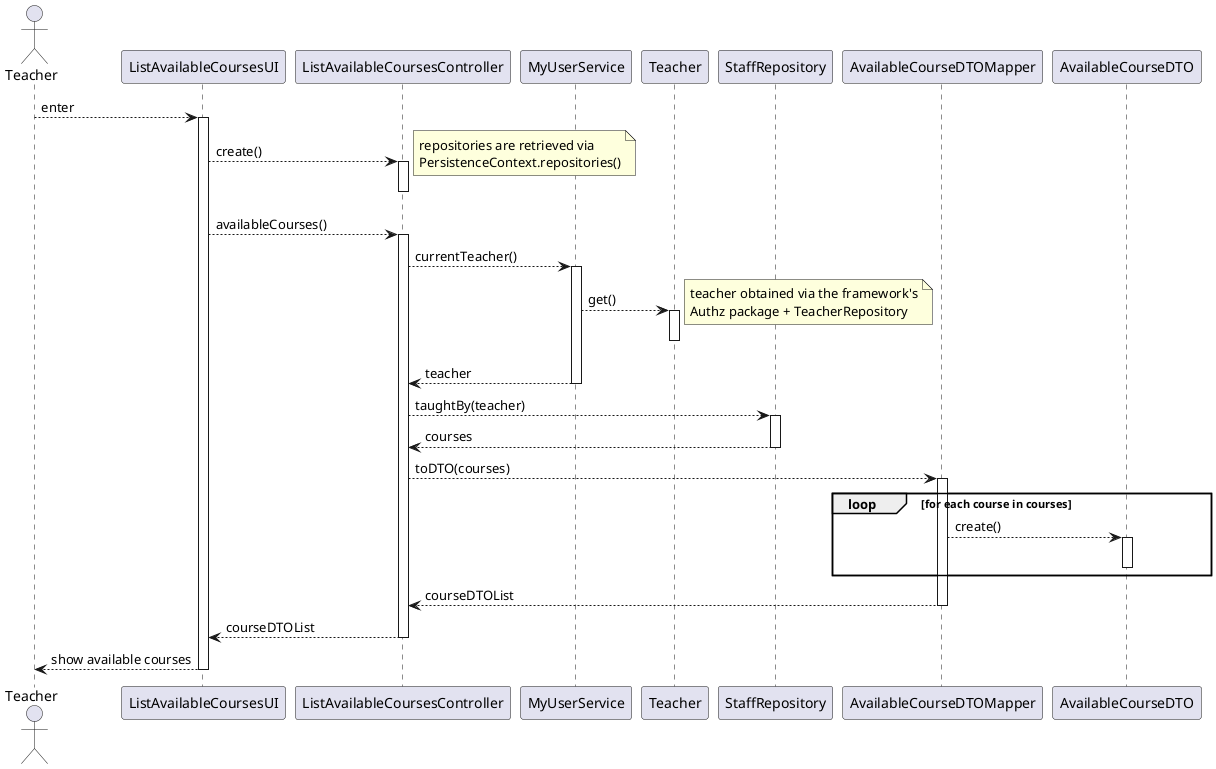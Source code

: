 @startuml

actor Teacher as user
participant ListAvailableCoursesUI as ui
participant ListAvailableCoursesController as ctrl

' participant PersistenceContext as ctx
' participant RepositoryFactory as rep_fac

participant MyUserService as user_svc
participant Teacher as teacher

' participant SystemUser as sys_usr
' participant TeacherRepository as t_repo

participant StaffRepository as st_repo

' participant AuthzRegistry as authreg
' participant AuthorizationService as authsvc
' participant Session as sess

participant AvailableCourseDTOMapper as mapper
participant AvailableCourseDTO as dto

' participant Course as course

user --> ui : enter

activate ui
    ui --> ctrl : create()
    activate ctrl
        note right : repositories are retrieved via\nPersistenceContext.repositories()
    deactivate ctrl

    ui --> ctrl : availableCourses()
    activate ctrl
        ctrl --> user_svc : currentTeacher()
        activate user_svc
            user_svc --> teacher : get()
            activate teacher
            deactivate teacher
            note right : teacher obtained via the framework's\nAuthz package + TeacherRepository
            user_svc --> ctrl : teacher
        deactivate user_svc

        ctrl --> st_repo : taughtBy(teacher)
        activate st_repo
            st_repo --> ctrl : courses
        deactivate st_repo

        ctrl --> mapper: toDTO(courses)
        activate mapper
            loop for each course in courses
                mapper --> dto: create()
                activate dto
                deactivate dto
            end loop
            mapper --> ctrl: courseDTOList
        deactivate mapper

        ctrl --> ui : courseDTOList
    deactivate ctrl

    ui --> user : show available courses
deactivate ui

@enduml
